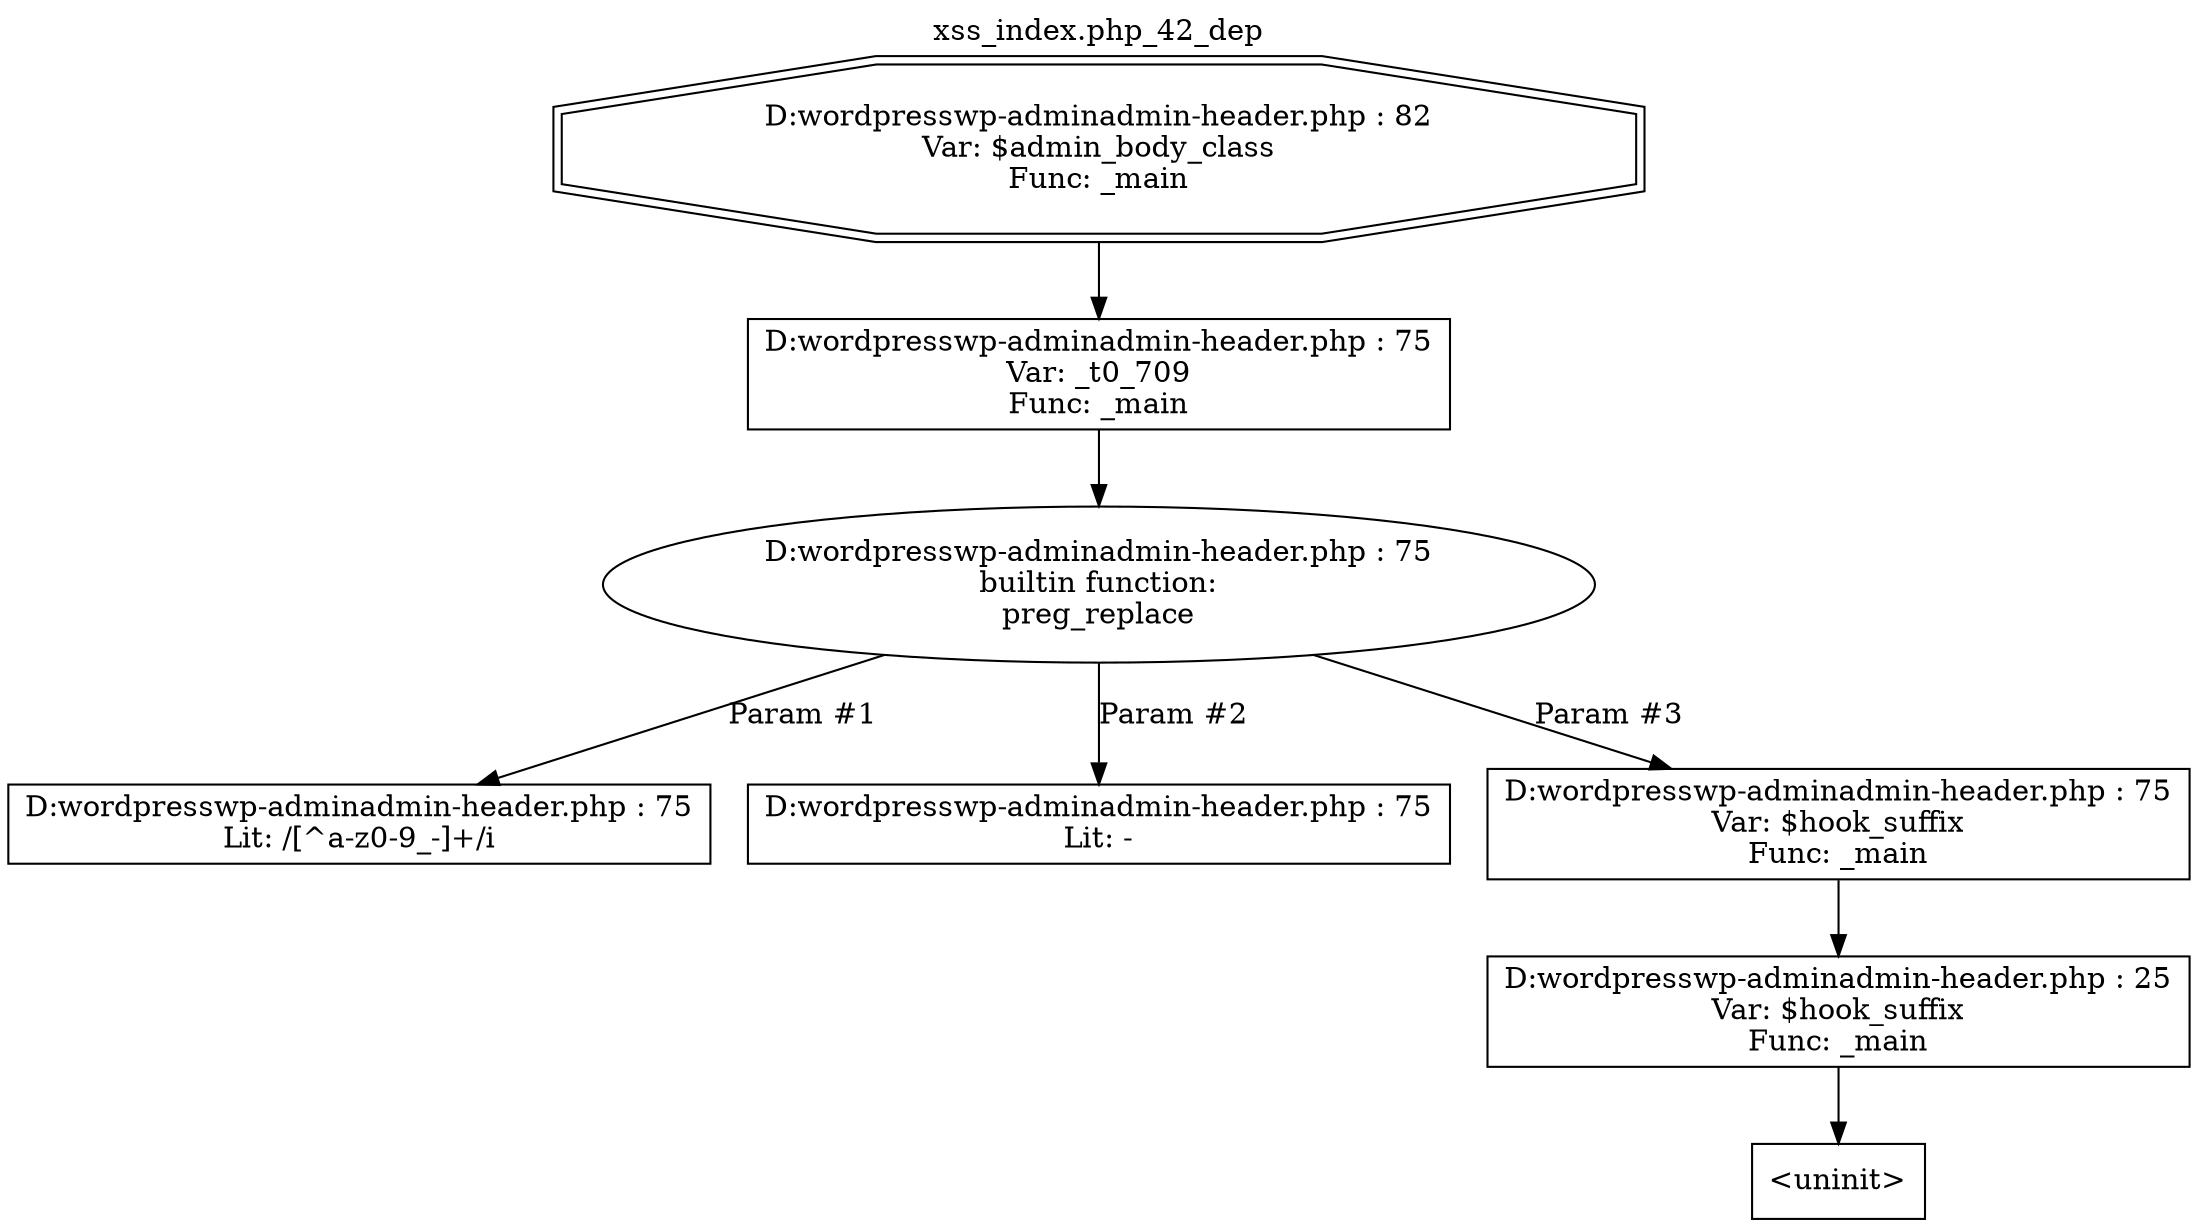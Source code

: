 digraph cfg {
  label="xss_index.php_42_dep";
  labelloc=t;
  n1 [shape=doubleoctagon, label="D:\wordpress\wp-admin\admin-header.php : 82\nVar: $admin_body_class\nFunc: _main\n"];
  n2 [shape=box, label="D:\wordpress\wp-admin\admin-header.php : 75\nVar: _t0_709\nFunc: _main\n"];
  n3 [shape=ellipse, label="D:\wordpress\wp-admin\admin-header.php : 75\nbuiltin function:\npreg_replace\n"];
  n4 [shape=box, label="D:\wordpress\wp-admin\admin-header.php : 75\nLit: /[^a-z0-9_-]+/i\n"];
  n5 [shape=box, label="D:\wordpress\wp-admin\admin-header.php : 75\nLit: -\n"];
  n6 [shape=box, label="D:\wordpress\wp-admin\admin-header.php : 75\nVar: $hook_suffix\nFunc: _main\n"];
  n7 [shape=box, label="D:\wordpress\wp-admin\admin-header.php : 25\nVar: $hook_suffix\nFunc: _main\n"];
  n8 [shape=box, label="<uninit>"];
  n2 -> n3;
  n3 -> n4[label="Param #1"];
  n3 -> n5[label="Param #2"];
  n3 -> n6[label="Param #3"];
  n7 -> n8;
  n6 -> n7;
  n1 -> n2;
}
